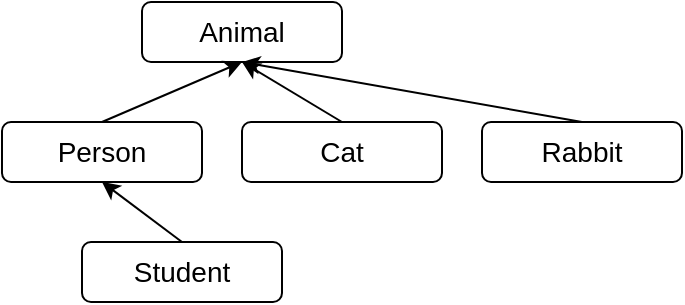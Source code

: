 <mxGraphModel dx="1031" dy="729" grid="1" gridSize="10" guides="1" tooltips="1" connect="1" arrows="1" fold="1" page="1" pageScale="1" pageWidth="850" pageHeight="1100" background="#ffffff"><root><mxCell id="0"/><mxCell id="1" parent="0"/><mxCell id="2" value="Animal" style="rounded=1;whiteSpace=wrap;html=1;fontSize=14;" parent="1" vertex="1"><mxGeometry x="180" y="50" width="100" height="30" as="geometry"/></mxCell><mxCell id="3" value="Person" style="rounded=1;whiteSpace=wrap;html=1;fontSize=14;" parent="1" vertex="1"><mxGeometry x="110" y="110" width="100" height="30" as="geometry"/></mxCell><mxCell id="4" value="Cat" style="rounded=1;whiteSpace=wrap;html=1;fontSize=14;" parent="1" vertex="1"><mxGeometry x="230" y="110" width="100" height="30" as="geometry"/></mxCell><mxCell id="5" value="Rabbit" style="rounded=1;whiteSpace=wrap;html=1;fontSize=14;" parent="1" vertex="1"><mxGeometry x="350" y="110" width="100" height="30" as="geometry"/></mxCell><mxCell id="6" value="Student" style="rounded=1;whiteSpace=wrap;html=1;fontSize=14;" parent="1" vertex="1"><mxGeometry x="150" y="170" width="100" height="30" as="geometry"/></mxCell><mxCell id="7" value="" style="endArrow=classic;html=1;fontSize=14;exitX=0.5;exitY=0;entryX=0.5;entryY=1;" parent="1" source="6" target="3" edge="1"><mxGeometry width="50" height="50" relative="1" as="geometry"><mxPoint x="110" y="270" as="sourcePoint"/><mxPoint x="160" y="220" as="targetPoint"/></mxGeometry></mxCell><mxCell id="8" value="" style="endArrow=classic;html=1;fontSize=14;exitX=0.5;exitY=0;entryX=0.5;entryY=1;" parent="1" source="4" target="2" edge="1"><mxGeometry width="50" height="50" relative="1" as="geometry"><mxPoint x="320" y="250" as="sourcePoint"/><mxPoint x="370" y="200" as="targetPoint"/></mxGeometry></mxCell><mxCell id="9" value="" style="endArrow=classic;html=1;fontSize=14;exitX=0.5;exitY=0;entryX=0.5;entryY=1;" parent="1" source="3" target="2" edge="1"><mxGeometry width="50" height="50" relative="1" as="geometry"><mxPoint x="100" y="310" as="sourcePoint"/><mxPoint x="240" y="80" as="targetPoint"/></mxGeometry></mxCell><mxCell id="10" value="" style="endArrow=classic;html=1;fontSize=14;exitX=0.5;exitY=0;entryX=0.5;entryY=1;" parent="1" source="5" target="2" edge="1"><mxGeometry width="50" height="50" relative="1" as="geometry"><mxPoint x="390" y="300" as="sourcePoint"/><mxPoint x="440" y="250" as="targetPoint"/></mxGeometry></mxCell></root></mxGraphModel>